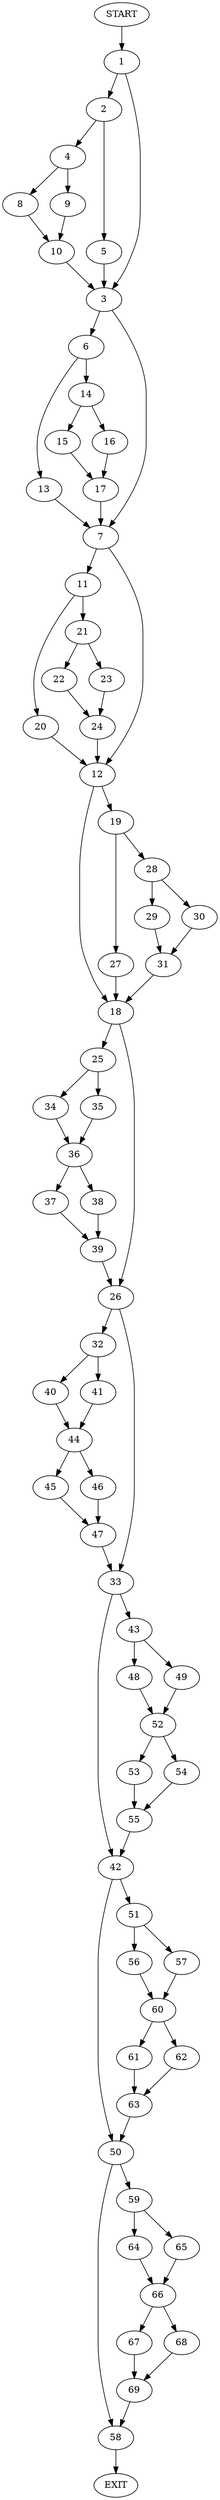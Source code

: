 digraph {
0 [label="START"]
70 [label="EXIT"]
0 -> 1
1 -> 2
1 -> 3
2 -> 4
2 -> 5
3 -> 6
3 -> 7
5 -> 3
4 -> 8
4 -> 9
8 -> 10
9 -> 10
10 -> 3
7 -> 11
7 -> 12
6 -> 13
6 -> 14
14 -> 15
14 -> 16
13 -> 7
15 -> 17
16 -> 17
17 -> 7
12 -> 18
12 -> 19
11 -> 20
11 -> 21
21 -> 22
21 -> 23
20 -> 12
22 -> 24
23 -> 24
24 -> 12
18 -> 25
18 -> 26
19 -> 27
19 -> 28
27 -> 18
28 -> 29
28 -> 30
29 -> 31
30 -> 31
31 -> 18
26 -> 32
26 -> 33
25 -> 34
25 -> 35
35 -> 36
34 -> 36
36 -> 37
36 -> 38
37 -> 39
38 -> 39
39 -> 26
32 -> 40
32 -> 41
33 -> 42
33 -> 43
41 -> 44
40 -> 44
44 -> 45
44 -> 46
45 -> 47
46 -> 47
47 -> 33
43 -> 48
43 -> 49
42 -> 50
42 -> 51
49 -> 52
48 -> 52
52 -> 53
52 -> 54
54 -> 55
53 -> 55
55 -> 42
51 -> 56
51 -> 57
50 -> 58
50 -> 59
56 -> 60
57 -> 60
60 -> 61
60 -> 62
62 -> 63
61 -> 63
63 -> 50
59 -> 64
59 -> 65
58 -> 70
65 -> 66
64 -> 66
66 -> 67
66 -> 68
67 -> 69
68 -> 69
69 -> 58
}

